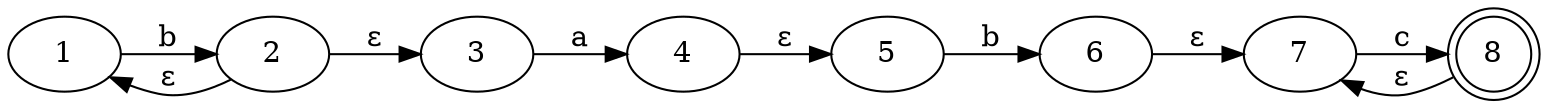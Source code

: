 digraph "b+.a.b.c+NFA" {
	rankdir=LR
	1 [label=1]
	1 -> 2 [label=b]
	2 [label=2]
	2 -> 3 [label="ε"]
	2 -> 1 [label="ε"]
	3 [label=3]
	3 -> 4 [label=a]
	4 [label=4]
	4 -> 5 [label="ε"]
	5 [label=5]
	5 -> 6 [label=b]
	6 [label=6]
	6 -> 7 [label="ε"]
	7 [label=7]
	7 -> 8 [label=c]
	8 [label=8 shape=doublecircle]
	8 -> 7 [label="ε"]
}
